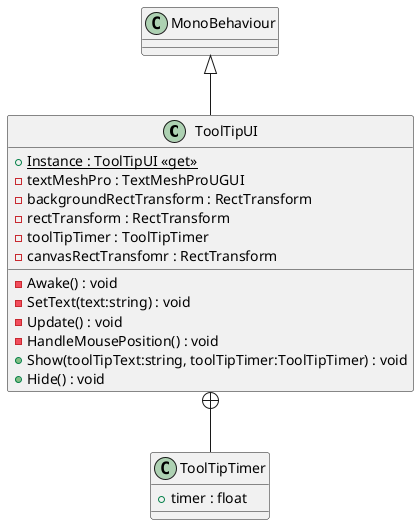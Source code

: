 @startuml
class ToolTipUI {
    + {static} Instance : ToolTipUI <<get>>
    - textMeshPro : TextMeshProUGUI
    - backgroundRectTransform : RectTransform
    - rectTransform : RectTransform
    - toolTipTimer : ToolTipTimer
    - canvasRectTransfomr : RectTransform
    - Awake() : void
    - SetText(text:string) : void
    - Update() : void
    - HandleMousePosition() : void
    + Show(toolTipText:string, toolTipTimer:ToolTipTimer) : void
    + Hide() : void
}
class ToolTipTimer {
    + timer : float
}
MonoBehaviour <|-- ToolTipUI
ToolTipUI +-- ToolTipTimer
@enduml
